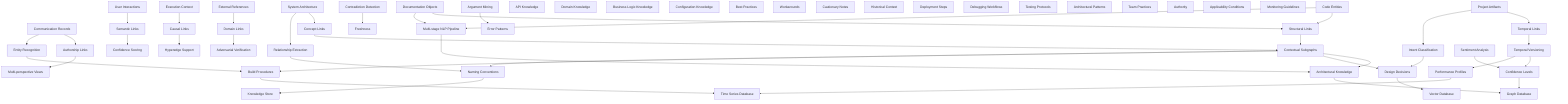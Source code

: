graph TD
    %% Entity Types
    CE["Code Entities"]
    DO["Documentation Objects"]
    PA["Project Artifacts"]
    CR["Communication Records"]
    EC["Execution Context"]
    UIE["User Interactions"]
    ExtRef["External References"]
    SysArch["System Architecture"]
    
    %% Relationship Types
    StructLinks["Structural Links"]
    TempLinks["Temporal Links"]
    SemLinks["Semantic Links"]
    AuthLinks["Authorship Links"]
    CausLinks["Causal Links"]
    DomLinks["Domain Links"]
    ConLinks["Concept Links"]
    
    %% Hypergraph Extensions
    ContSub["Contextual Subgraphs"]
    TempVer["Temporal Versioning"]
    ConfScore["Confidence Scoring"]
    MultiView["Multi-perspective Views"]
    HyperEdge["Hyperedge Support"]
    AdvVerif["Adversarial Verification"]
    
    %% Explicit Knowledge
    ArchKnow["Architectural Knowledge"]
    APIKnow["API Knowledge"]
    DomKnow["Domain Knowledge"]
    BusLogic["Business Logic Knowledge"]
    ConfigKnow["Configuration Knowledge"]
    
    %% Tacit Knowledge
    DesDecis["Design Decisions"]
    BestPrac["Best Practices"]
    WorkAround["Workarounds"]
    CautNote["Cautionary Notes"]
    HistCont["Historical Context"]
    
    %% Procedural Knowledge
    BuildProc["Build Procedures"]
    DeployStep["Deployment Steps"]
    DebugFlow["Debugging Workflows"]
    TestProto["Testing Protocols"]
    
    %% Contextual Knowledge
    NameConv["Naming Conventions"]
    ArchPatt["Architectural Patterns"]
    TeamPrac["Team Practices"]
    
    %% Metaknowledge
    ConfLevel["Confidence Levels"]
    FreshData["Freshness"]
    AuthData["Authority"]
    AppCond["Applicability Conditions"]
    
    %% Operational Knowledge
    PerfProf["Performance Profiles"]
    ErrPatt["Error Patterns"]
    MonGuide["Monitoring Guidelines"]
    
    %% Knowledge Extraction
    NLPPipe["Multi-stage NLP Pipeline"]
    IntClass["Intent Classification"]
    EntRecog["Entity Recognition"]
    RelExtr["Relationship Extraction"]
    SentAnal["Sentiment Analysis"]
    ContDet["Contradiction Detection"]
    ArgMine["Argument Mining"]
    
    %% Storage Layer
    GraphDB["Graph Database"]
    VectorDB["Vector Database"]
    TimeDB["Time Series Database"]
    KnowStore["Knowledge Store"]
    
    %% Connect Entity Types to Relationship Types
    CE --> StructLinks
    DO --> StructLinks
    PA --> TempLinks
    CR --> AuthLinks
    EC --> CausLinks
    UIE --> SemLinks
    ExtRef --> DomLinks
    SysArch --> ConLinks
    
    %% Connect Relationship Types to Hypergraph Extensions
    StructLinks --> ContSub
    TempLinks --> TempVer
    SemLinks --> ConfScore
    AuthLinks --> MultiView
    CausLinks --> HyperEdge
    DomLinks --> AdvVerif
    ConLinks --> ContSub
    
    %% Connect Hypergraph Extensions to Knowledge Types
    ContSub --> ArchKnow
    ContSub --> DesDecis
    ContSub --> BuildProc
    ContSub --> NameConv
    TempVer --> ConfLevel
    TempVer --> PerfProf
    
    %% Connect Entity Types to Knowledge Extraction
    CE --> NLPPipe
    DO --> NLPPipe
    PA --> IntClass
    CR --> EntRecog
    SysArch --> RelExtr
    
    %% Connect Knowledge Extraction to Knowledge Classification
    NLPPipe --> ArchKnow
    IntClass --> DesDecis
    EntRecog --> BuildProc
    RelExtr --> NameConv
    SentAnal --> ConfLevel
    ContDet --> FreshData
    ArgMine --> ErrPatt
    
    %% Connect to Storage Layer
    ArchKnow --> GraphDB
    DesDecis --> VectorDB
    BuildProc --> TimeDB
    NameConv --> KnowStore
    ConfLevel --> GraphDB
    PerfProf --> TimeDB